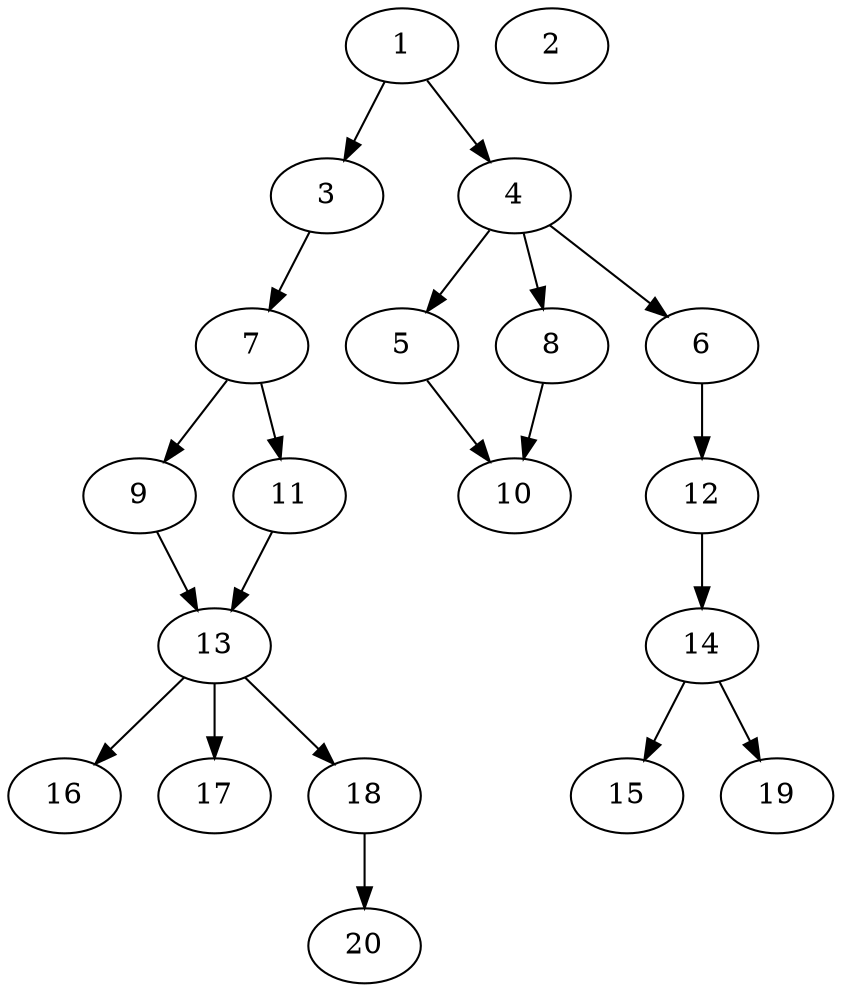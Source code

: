 // DAG automatically generated by daggen at Tue Jul 23 14:22:50 2019
// ./daggen --dot -n 20 --ccr 0.4 --fat 0.5 --regular 0.5 --density 0.6 --mindata 5242880 --maxdata 52428800 
digraph G {
  1 [size="36213760", alpha="0.13", expect_size="14485504"] 
  1 -> 3 [size ="14485504"]
  1 -> 4 [size ="14485504"]
  2 [size="14484480", alpha="0.14", expect_size="5793792"] 
  3 [size="124001280", alpha="0.18", expect_size="49600512"] 
  3 -> 7 [size ="49600512"]
  4 [size="121853440", alpha="0.02", expect_size="48741376"] 
  4 -> 5 [size ="48741376"]
  4 -> 6 [size ="48741376"]
  4 -> 8 [size ="48741376"]
  5 [size="57812480", alpha="0.02", expect_size="23124992"] 
  5 -> 10 [size ="23124992"]
  6 [size="34880000", alpha="0.18", expect_size="13952000"] 
  6 -> 12 [size ="13952000"]
  7 [size="57477120", alpha="0.10", expect_size="22990848"] 
  7 -> 9 [size ="22990848"]
  7 -> 11 [size ="22990848"]
  8 [size="110056960", alpha="0.07", expect_size="44022784"] 
  8 -> 10 [size ="44022784"]
  9 [size="125552640", alpha="0.19", expect_size="50221056"] 
  9 -> 13 [size ="50221056"]
  10 [size="69358080", alpha="0.16", expect_size="27743232"] 
  11 [size="60907520", alpha="0.13", expect_size="24363008"] 
  11 -> 13 [size ="24363008"]
  12 [size="19307520", alpha="0.10", expect_size="7723008"] 
  12 -> 14 [size ="7723008"]
  13 [size="101519360", alpha="0.13", expect_size="40607744"] 
  13 -> 16 [size ="40607744"]
  13 -> 17 [size ="40607744"]
  13 -> 18 [size ="40607744"]
  14 [size="90017280", alpha="0.10", expect_size="36006912"] 
  14 -> 15 [size ="36006912"]
  14 -> 19 [size ="36006912"]
  15 [size="102039040", alpha="0.02", expect_size="40815616"] 
  16 [size="112711680", alpha="0.01", expect_size="45084672"] 
  17 [size="100293120", alpha="0.09", expect_size="40117248"] 
  18 [size="42583040", alpha="0.17", expect_size="17033216"] 
  18 -> 20 [size ="17033216"]
  19 [size="85880320", alpha="0.09", expect_size="34352128"] 
  20 [size="82554880", alpha="0.04", expect_size="33021952"] 
}
